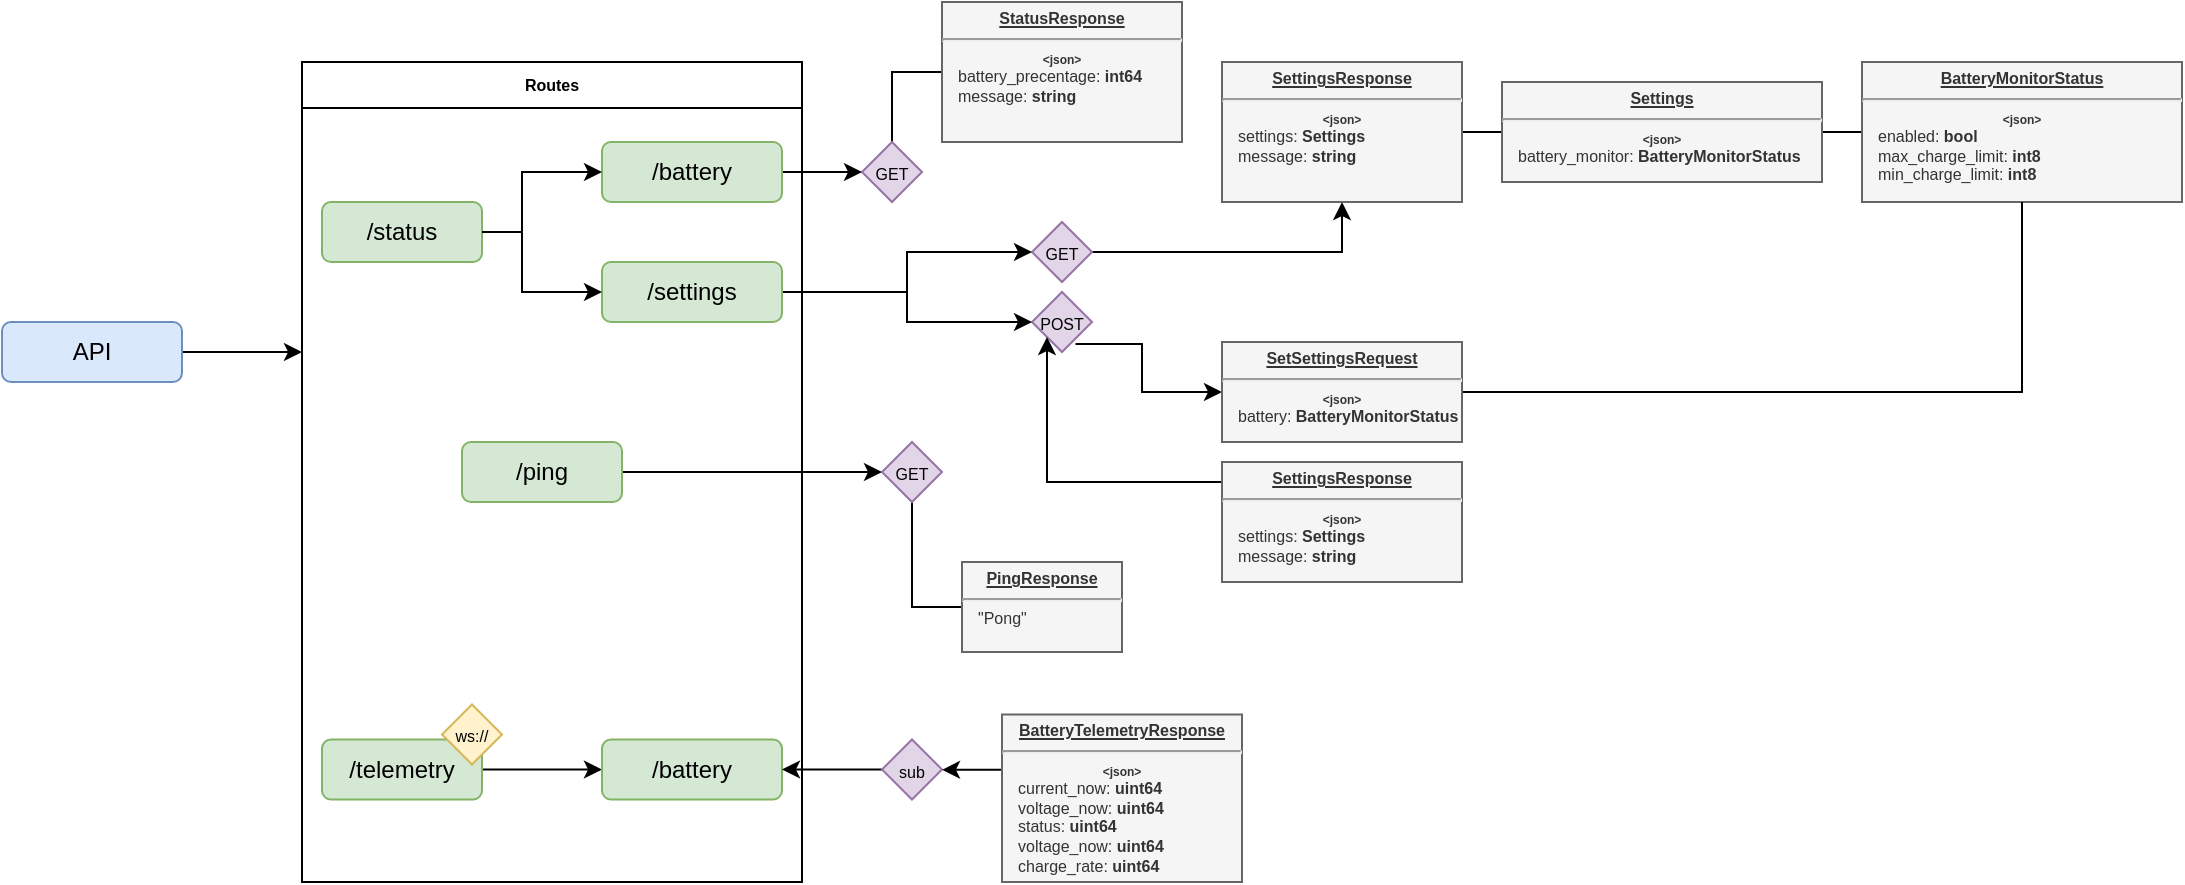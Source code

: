 <mxfile version="20.3.0" type="device"><diagram id="TpWoBPNs0fZaK88dOlvu" name="Page-1"><mxGraphModel dx="1145" dy="669" grid="1" gridSize="10" guides="1" tooltips="1" connect="1" arrows="1" fold="1" page="1" pageScale="1" pageWidth="850" pageHeight="1100" math="0" shadow="0"><root><mxCell id="0"/><mxCell id="1" parent="0"/><mxCell id="evPiBfWjDPf9LsjtE_k2-19" style="edgeStyle=orthogonalEdgeStyle;rounded=0;orthogonalLoop=1;jettySize=auto;html=1;fontSize=8;" parent="1" source="evPiBfWjDPf9LsjtE_k2-1" edge="1"><mxGeometry relative="1" as="geometry"><mxPoint x="200" y="265" as="targetPoint"/></mxGeometry></mxCell><mxCell id="evPiBfWjDPf9LsjtE_k2-1" value="API" style="rounded=1;whiteSpace=wrap;html=1;fillColor=#dae8fc;strokeColor=#6c8ebf;" parent="1" vertex="1"><mxGeometry x="50" y="250" width="90" height="30" as="geometry"/></mxCell><mxCell id="evPiBfWjDPf9LsjtE_k2-27" style="edgeStyle=orthogonalEdgeStyle;rounded=0;orthogonalLoop=1;jettySize=auto;html=1;entryX=0;entryY=0.5;entryDx=0;entryDy=0;fontSize=8;endArrow=none;endFill=0;exitX=0.5;exitY=1;exitDx=0;exitDy=0;" parent="1" source="evPiBfWjDPf9LsjtE_k2-12" target="evPiBfWjDPf9LsjtE_k2-25" edge="1"><mxGeometry relative="1" as="geometry"/></mxCell><mxCell id="evPiBfWjDPf9LsjtE_k2-12" value="&lt;font style=&quot;font-size: 8px;&quot;&gt;GET&lt;/font&gt;" style="rhombus;whiteSpace=wrap;html=1;fillColor=#e1d5e7;strokeColor=#9673a6;" parent="1" vertex="1"><mxGeometry x="490" y="310" width="30" height="30" as="geometry"/></mxCell><mxCell id="evPiBfWjDPf9LsjtE_k2-13" style="edgeStyle=orthogonalEdgeStyle;rounded=0;orthogonalLoop=1;jettySize=auto;html=1;entryX=0;entryY=0.5;entryDx=0;entryDy=0;fontSize=8;" parent="1" source="evPiBfWjDPf9LsjtE_k2-9" target="evPiBfWjDPf9LsjtE_k2-12" edge="1"><mxGeometry relative="1" as="geometry"/></mxCell><mxCell id="evPiBfWjDPf9LsjtE_k2-25" value="&lt;p style=&quot;margin: 4px 0px 0px; text-decoration: underline; font-size: 8px;&quot;&gt;&lt;b&gt;PingResponse&lt;/b&gt;&lt;/p&gt;&lt;hr style=&quot;font-size: 8px;&quot;&gt;&lt;p style=&quot;text-align: left; margin: 0px 0px 0px 8px; font-size: 8px;&quot;&gt;&quot;Pong&quot;&lt;/p&gt;" style="verticalAlign=top;align=center;overflow=fill;fontSize=8;fontFamily=Helvetica;html=1;fillColor=#f5f5f5;fontColor=#333333;strokeColor=#666666;" parent="1" vertex="1"><mxGeometry x="530" y="370" width="80" height="45" as="geometry"/></mxCell><mxCell id="evPiBfWjDPf9LsjtE_k2-31" style="edgeStyle=orthogonalEdgeStyle;rounded=0;orthogonalLoop=1;jettySize=auto;html=1;entryX=0;entryY=0.5;entryDx=0;entryDy=0;fontSize=6;endArrow=none;endFill=0;exitX=0.5;exitY=0;exitDx=0;exitDy=0;" parent="1" source="evPiBfWjDPf9LsjtE_k2-28" target="evPiBfWjDPf9LsjtE_k2-30" edge="1"><mxGeometry relative="1" as="geometry"/></mxCell><mxCell id="evPiBfWjDPf9LsjtE_k2-28" value="&lt;font style=&quot;font-size: 8px;&quot;&gt;GET&lt;/font&gt;" style="rhombus;whiteSpace=wrap;html=1;fillColor=#e1d5e7;strokeColor=#9673a6;" parent="1" vertex="1"><mxGeometry x="480" y="160" width="30" height="30" as="geometry"/></mxCell><mxCell id="evPiBfWjDPf9LsjtE_k2-29" style="edgeStyle=orthogonalEdgeStyle;rounded=0;orthogonalLoop=1;jettySize=auto;html=1;entryX=0;entryY=0.5;entryDx=0;entryDy=0;fontSize=8;endArrow=classic;endFill=1;" parent="1" source="evPiBfWjDPf9LsjtE_k2-4" target="evPiBfWjDPf9LsjtE_k2-28" edge="1"><mxGeometry relative="1" as="geometry"/></mxCell><mxCell id="evPiBfWjDPf9LsjtE_k2-30" value="&lt;p style=&quot;margin: 4px 0px 0px; text-decoration: underline; font-size: 8px;&quot;&gt;&lt;b&gt;StatusResponse&lt;/b&gt;&lt;/p&gt;&lt;hr style=&quot;font-size: 8px;&quot;&gt;&lt;font style=&quot;font-size: 6px;&quot;&gt;&lt;b&gt;&amp;lt;json&amp;gt;&lt;/b&gt;&lt;/font&gt;&lt;p style=&quot;text-align: left; margin: 0px 0px 0px 8px;&quot;&gt;battery_precentage:&amp;nbsp;&lt;b&gt;int64&lt;/b&gt;&lt;br&gt;&lt;/p&gt;&lt;p style=&quot;text-align: left; margin: 0px 0px 0px 8px;&quot;&gt;message: &lt;b&gt;string&lt;/b&gt;&lt;/p&gt;" style="verticalAlign=top;align=center;overflow=fill;fontSize=8;fontFamily=Helvetica;html=1;fillColor=#f5f5f5;fontColor=#333333;strokeColor=#666666;" parent="1" vertex="1"><mxGeometry x="520" y="90" width="120" height="70" as="geometry"/></mxCell><mxCell id="evPiBfWjDPf9LsjtE_k2-40" style="edgeStyle=orthogonalEdgeStyle;rounded=0;orthogonalLoop=1;jettySize=auto;html=1;entryX=0.5;entryY=1;entryDx=0;entryDy=0;fontSize=6;endArrow=classic;endFill=1;" parent="1" source="evPiBfWjDPf9LsjtE_k2-33" target="evPiBfWjDPf9LsjtE_k2-37" edge="1"><mxGeometry relative="1" as="geometry"/></mxCell><mxCell id="evPiBfWjDPf9LsjtE_k2-33" value="&lt;font style=&quot;font-size: 8px;&quot;&gt;GET&lt;/font&gt;" style="rhombus;whiteSpace=wrap;html=1;fillColor=#e1d5e7;strokeColor=#9673a6;" parent="1" vertex="1"><mxGeometry x="565" y="200" width="30" height="30" as="geometry"/></mxCell><mxCell id="evPiBfWjDPf9LsjtE_k2-46" style="edgeStyle=orthogonalEdgeStyle;rounded=0;orthogonalLoop=1;jettySize=auto;html=1;fontSize=6;endArrow=classic;endFill=1;exitX=0.725;exitY=0.868;exitDx=0;exitDy=0;exitPerimeter=0;" parent="1" source="evPiBfWjDPf9LsjtE_k2-34" target="evPiBfWjDPf9LsjtE_k2-44" edge="1"><mxGeometry relative="1" as="geometry"><Array as="points"><mxPoint x="620" y="261"/><mxPoint x="620" y="285"/></Array></mxGeometry></mxCell><mxCell id="evPiBfWjDPf9LsjtE_k2-34" value="&lt;font style=&quot;font-size: 8px;&quot;&gt;POST&lt;/font&gt;" style="rhombus;whiteSpace=wrap;html=1;fillColor=#e1d5e7;strokeColor=#9673a6;" parent="1" vertex="1"><mxGeometry x="565" y="235" width="30" height="30" as="geometry"/></mxCell><mxCell id="evPiBfWjDPf9LsjtE_k2-35" style="edgeStyle=orthogonalEdgeStyle;rounded=0;orthogonalLoop=1;jettySize=auto;html=1;entryX=0;entryY=0.5;entryDx=0;entryDy=0;fontSize=6;endArrow=classic;endFill=1;" parent="1" source="evPiBfWjDPf9LsjtE_k2-5" target="evPiBfWjDPf9LsjtE_k2-33" edge="1"><mxGeometry relative="1" as="geometry"/></mxCell><mxCell id="evPiBfWjDPf9LsjtE_k2-36" style="edgeStyle=orthogonalEdgeStyle;rounded=0;orthogonalLoop=1;jettySize=auto;html=1;entryX=0;entryY=0.5;entryDx=0;entryDy=0;fontSize=6;endArrow=classic;endFill=1;" parent="1" source="evPiBfWjDPf9LsjtE_k2-5" target="evPiBfWjDPf9LsjtE_k2-34" edge="1"><mxGeometry relative="1" as="geometry"/></mxCell><mxCell id="evPiBfWjDPf9LsjtE_k2-41" style="edgeStyle=orthogonalEdgeStyle;rounded=0;orthogonalLoop=1;jettySize=auto;html=1;entryX=0;entryY=0.5;entryDx=0;entryDy=0;fontSize=6;endArrow=none;endFill=0;" parent="1" source="evPiBfWjDPf9LsjtE_k2-37" target="evPiBfWjDPf9LsjtE_k2-38" edge="1"><mxGeometry relative="1" as="geometry"/></mxCell><mxCell id="evPiBfWjDPf9LsjtE_k2-37" value="&lt;p style=&quot;margin: 4px 0px 0px; text-decoration: underline; font-size: 8px;&quot;&gt;&lt;b&gt;SettingsResponse&lt;/b&gt;&lt;/p&gt;&lt;hr style=&quot;font-size: 8px;&quot;&gt;&lt;font style=&quot;font-size: 6px;&quot;&gt;&lt;b&gt;&amp;lt;json&amp;gt;&lt;/b&gt;&lt;/font&gt;&lt;p style=&quot;text-align: left; margin: 0px 0px 0px 8px;&quot;&gt;settings:&amp;nbsp;&lt;b&gt;Settings&lt;/b&gt;&lt;br&gt;&lt;/p&gt;&lt;p style=&quot;text-align: left; margin: 0px 0px 0px 8px;&quot;&gt;message: &lt;b&gt;string&lt;/b&gt;&lt;/p&gt;" style="verticalAlign=top;align=center;overflow=fill;fontSize=8;fontFamily=Helvetica;html=1;fillColor=#f5f5f5;fontColor=#333333;strokeColor=#666666;" parent="1" vertex="1"><mxGeometry x="660" y="120" width="120" height="70" as="geometry"/></mxCell><mxCell id="evPiBfWjDPf9LsjtE_k2-43" style="edgeStyle=orthogonalEdgeStyle;rounded=0;orthogonalLoop=1;jettySize=auto;html=1;entryX=0;entryY=0.5;entryDx=0;entryDy=0;fontSize=6;endArrow=none;endFill=0;" parent="1" source="evPiBfWjDPf9LsjtE_k2-38" target="evPiBfWjDPf9LsjtE_k2-42" edge="1"><mxGeometry relative="1" as="geometry"/></mxCell><mxCell id="evPiBfWjDPf9LsjtE_k2-38" value="&lt;p style=&quot;margin: 4px 0px 0px; text-decoration: underline; font-size: 8px;&quot;&gt;&lt;b&gt;Settings&lt;/b&gt;&lt;/p&gt;&lt;hr style=&quot;font-size: 8px;&quot;&gt;&lt;font style=&quot;font-size: 6px;&quot;&gt;&lt;b&gt;&amp;lt;json&amp;gt;&lt;/b&gt;&lt;/font&gt;&lt;p style=&quot;text-align: left; margin: 0px 0px 0px 8px;&quot;&gt;battery_monitor:&amp;nbsp;&lt;b&gt;BatteryMonitorStatus&lt;/b&gt;&lt;br&gt;&lt;/p&gt;&lt;p style=&quot;text-align: left; margin: 0px 0px 0px 8px;&quot;&gt;&lt;br&gt;&lt;/p&gt;" style="verticalAlign=top;align=center;overflow=fill;fontSize=8;fontFamily=Helvetica;html=1;fillColor=#f5f5f5;fontColor=#333333;strokeColor=#666666;" parent="1" vertex="1"><mxGeometry x="800" y="130" width="160" height="50" as="geometry"/></mxCell><mxCell id="evPiBfWjDPf9LsjtE_k2-42" value="&lt;p style=&quot;margin: 4px 0px 0px;&quot;&gt;&lt;b&gt;&lt;u&gt;BatteryMonitorStatus&lt;/u&gt;&lt;/b&gt;&lt;br&gt;&lt;/p&gt;&lt;hr style=&quot;font-size: 8px;&quot;&gt;&lt;font style=&quot;font-size: 6px;&quot;&gt;&lt;b&gt;&amp;lt;json&amp;gt;&lt;/b&gt;&lt;/font&gt;&lt;p style=&quot;text-align: left; margin: 0px 0px 0px 8px;&quot;&gt;enabled:&amp;nbsp;&lt;b&gt;bool&lt;/b&gt;&lt;br&gt;&lt;/p&gt;&lt;p style=&quot;text-align: left; margin: 0px 0px 0px 8px;&quot;&gt;max_charge_limit: &lt;b&gt;int8&lt;/b&gt;&lt;/p&gt;&lt;p style=&quot;text-align: left; margin: 0px 0px 0px 8px;&quot;&gt;min_charge_limit: &lt;b&gt;int8&lt;/b&gt;&lt;br&gt;&lt;/p&gt;&lt;p style=&quot;text-align: left; margin: 0px 0px 0px 8px;&quot;&gt;&lt;br&gt;&lt;/p&gt;" style="verticalAlign=top;align=center;overflow=fill;fontSize=8;fontFamily=Helvetica;html=1;fillColor=#f5f5f5;fontColor=#333333;strokeColor=#666666;" parent="1" vertex="1"><mxGeometry x="980" y="120" width="160" height="70" as="geometry"/></mxCell><mxCell id="evPiBfWjDPf9LsjtE_k2-45" style="edgeStyle=orthogonalEdgeStyle;rounded=0;orthogonalLoop=1;jettySize=auto;html=1;entryX=0.5;entryY=1;entryDx=0;entryDy=0;fontSize=6;endArrow=none;endFill=0;" parent="1" source="evPiBfWjDPf9LsjtE_k2-44" target="evPiBfWjDPf9LsjtE_k2-42" edge="1"><mxGeometry relative="1" as="geometry"/></mxCell><mxCell id="evPiBfWjDPf9LsjtE_k2-44" value="&lt;p style=&quot;margin: 4px 0px 0px;&quot;&gt;&lt;b&gt;&lt;u&gt;SetSettingsRequest&lt;/u&gt;&lt;/b&gt;&lt;br&gt;&lt;/p&gt;&lt;hr style=&quot;font-size: 8px;&quot;&gt;&lt;font style=&quot;font-size: 6px;&quot;&gt;&lt;b&gt;&amp;lt;json&amp;gt;&lt;/b&gt;&lt;/font&gt;&lt;p style=&quot;text-align: left; margin: 0px 0px 0px 8px;&quot;&gt;battery:&amp;nbsp;&lt;b&gt;BatteryMonitorStatus&lt;/b&gt;&lt;/p&gt;" style="verticalAlign=top;align=center;overflow=fill;fontSize=8;fontFamily=Helvetica;html=1;fillColor=#f5f5f5;fontColor=#333333;strokeColor=#666666;" parent="1" vertex="1"><mxGeometry x="660" y="260" width="120" height="50" as="geometry"/></mxCell><mxCell id="GnpX_Ts6U6nR622GPdcW-2" style="edgeStyle=orthogonalEdgeStyle;rounded=0;orthogonalLoop=1;jettySize=auto;html=1;entryX=0;entryY=1;entryDx=0;entryDy=0;exitX=0;exitY=0.5;exitDx=0;exitDy=0;" parent="1" source="GnpX_Ts6U6nR622GPdcW-3" target="evPiBfWjDPf9LsjtE_k2-34" edge="1"><mxGeometry relative="1" as="geometry"><mxPoint x="635" y="350" as="sourcePoint"/><Array as="points"><mxPoint x="660" y="330"/><mxPoint x="573" y="330"/></Array></mxGeometry></mxCell><mxCell id="GnpX_Ts6U6nR622GPdcW-3" value="&lt;p style=&quot;margin: 4px 0px 0px; text-decoration: underline; font-size: 8px;&quot;&gt;&lt;b&gt;SettingsResponse&lt;/b&gt;&lt;/p&gt;&lt;hr style=&quot;font-size: 8px;&quot;&gt;&lt;font style=&quot;font-size: 6px;&quot;&gt;&lt;b&gt;&amp;lt;json&amp;gt;&lt;/b&gt;&lt;/font&gt;&lt;p style=&quot;text-align: left; margin: 0px 0px 0px 8px;&quot;&gt;settings:&amp;nbsp;&lt;b&gt;Settings&lt;/b&gt;&lt;br&gt;&lt;/p&gt;&lt;p style=&quot;text-align: left; margin: 0px 0px 0px 8px;&quot;&gt;message: &lt;b&gt;string&lt;/b&gt;&lt;/p&gt;" style="verticalAlign=top;align=center;overflow=fill;fontSize=8;fontFamily=Helvetica;html=1;fillColor=#f5f5f5;fontColor=#333333;strokeColor=#666666;" parent="1" vertex="1"><mxGeometry x="660" y="320" width="120" height="60" as="geometry"/></mxCell><mxCell id="evPiBfWjDPf9LsjtE_k2-2" value="/status" style="rounded=1;whiteSpace=wrap;html=1;fillColor=#d5e8d4;strokeColor=#82b366;" parent="1" vertex="1"><mxGeometry x="210" y="190" width="80" height="30" as="geometry"/></mxCell><mxCell id="evPiBfWjDPf9LsjtE_k2-4" value="/battery" style="rounded=1;whiteSpace=wrap;html=1;fillColor=#d5e8d4;strokeColor=#82b366;" parent="1" vertex="1"><mxGeometry x="350" y="160" width="90" height="30" as="geometry"/></mxCell><mxCell id="evPiBfWjDPf9LsjtE_k2-6" style="edgeStyle=orthogonalEdgeStyle;rounded=0;orthogonalLoop=1;jettySize=auto;html=1;entryX=0;entryY=0.5;entryDx=0;entryDy=0;" parent="1" source="evPiBfWjDPf9LsjtE_k2-2" target="evPiBfWjDPf9LsjtE_k2-4" edge="1"><mxGeometry relative="1" as="geometry"><Array as="points"><mxPoint x="310" y="205"/><mxPoint x="310" y="175"/></Array></mxGeometry></mxCell><mxCell id="evPiBfWjDPf9LsjtE_k2-5" value="/settings" style="rounded=1;whiteSpace=wrap;html=1;fillColor=#d5e8d4;strokeColor=#82b366;" parent="1" vertex="1"><mxGeometry x="350" y="220" width="90" height="30" as="geometry"/></mxCell><mxCell id="evPiBfWjDPf9LsjtE_k2-7" style="edgeStyle=orthogonalEdgeStyle;rounded=0;orthogonalLoop=1;jettySize=auto;html=1;entryX=0;entryY=0.5;entryDx=0;entryDy=0;" parent="1" source="evPiBfWjDPf9LsjtE_k2-2" target="evPiBfWjDPf9LsjtE_k2-5" edge="1"><mxGeometry relative="1" as="geometry"><Array as="points"><mxPoint x="310" y="205"/><mxPoint x="310" y="235"/></Array></mxGeometry></mxCell><mxCell id="evPiBfWjDPf9LsjtE_k2-18" value="Routes" style="swimlane;fontSize=8;" parent="1" vertex="1"><mxGeometry x="200" y="120" width="250" height="410" as="geometry"><mxRectangle width="110" height="23" as="alternateBounds"/></mxGeometry></mxCell><mxCell id="evPiBfWjDPf9LsjtE_k2-9" value="/ping" style="rounded=1;whiteSpace=wrap;html=1;fillColor=#d5e8d4;strokeColor=#82b366;" parent="evPiBfWjDPf9LsjtE_k2-18" vertex="1"><mxGeometry x="80" y="190" width="80" height="30" as="geometry"/></mxCell><mxCell id="g4YWrxYkms3yse8jb8uj-2" style="edgeStyle=orthogonalEdgeStyle;rounded=0;orthogonalLoop=1;jettySize=auto;html=1;entryX=0;entryY=0.5;entryDx=0;entryDy=0;" edge="1" parent="evPiBfWjDPf9LsjtE_k2-18" source="DWouyC5cD0_IWpJ-2Ofa-1" target="g4YWrxYkms3yse8jb8uj-1"><mxGeometry relative="1" as="geometry"/></mxCell><mxCell id="DWouyC5cD0_IWpJ-2Ofa-1" value="/telemetry" style="rounded=1;whiteSpace=wrap;html=1;fillColor=#d5e8d4;strokeColor=#82b366;" parent="evPiBfWjDPf9LsjtE_k2-18" vertex="1"><mxGeometry x="10" y="338.75" width="80" height="30" as="geometry"/></mxCell><mxCell id="DWouyC5cD0_IWpJ-2Ofa-2" value="&lt;span style=&quot;font-size: 8px;&quot;&gt;ws://&lt;/span&gt;" style="rhombus;whiteSpace=wrap;html=1;fillColor=#fff2cc;strokeColor=#d6b656;" parent="evPiBfWjDPf9LsjtE_k2-18" vertex="1"><mxGeometry x="70" y="321.25" width="30" height="30" as="geometry"/></mxCell><mxCell id="g4YWrxYkms3yse8jb8uj-1" value="/battery" style="rounded=1;whiteSpace=wrap;html=1;fillColor=#d5e8d4;strokeColor=#82b366;" vertex="1" parent="evPiBfWjDPf9LsjtE_k2-18"><mxGeometry x="150" y="338.75" width="90" height="30" as="geometry"/></mxCell><mxCell id="g4YWrxYkms3yse8jb8uj-7" style="edgeStyle=orthogonalEdgeStyle;rounded=0;orthogonalLoop=1;jettySize=auto;html=1;entryX=1;entryY=0.5;entryDx=0;entryDy=0;" edge="1" parent="1" source="g4YWrxYkms3yse8jb8uj-3" target="g4YWrxYkms3yse8jb8uj-1"><mxGeometry relative="1" as="geometry"/></mxCell><mxCell id="g4YWrxYkms3yse8jb8uj-3" value="&lt;span style=&quot;font-size: 8px;&quot;&gt;sub&lt;/span&gt;" style="rhombus;whiteSpace=wrap;html=1;fillColor=#e1d5e7;strokeColor=#9673a6;" vertex="1" parent="1"><mxGeometry x="490" y="458.75" width="30" height="30" as="geometry"/></mxCell><mxCell id="g4YWrxYkms3yse8jb8uj-6" style="edgeStyle=orthogonalEdgeStyle;rounded=0;orthogonalLoop=1;jettySize=auto;html=1;entryX=1;entryY=0.5;entryDx=0;entryDy=0;exitX=0.008;exitY=0.33;exitDx=0;exitDy=0;exitPerimeter=0;" edge="1" parent="1" source="g4YWrxYkms3yse8jb8uj-5" target="g4YWrxYkms3yse8jb8uj-3"><mxGeometry relative="1" as="geometry"/></mxCell><mxCell id="g4YWrxYkms3yse8jb8uj-5" value="&lt;p style=&quot;margin: 4px 0px 0px; text-decoration: underline; font-size: 8px;&quot;&gt;&lt;b&gt;BatteryTelemetryResponse&lt;/b&gt;&lt;/p&gt;&lt;hr style=&quot;font-size: 8px;&quot;&gt;&lt;font style=&quot;font-size: 6px;&quot;&gt;&lt;b&gt;&amp;lt;json&amp;gt;&lt;/b&gt;&lt;/font&gt;&lt;p style=&quot;text-align: left; margin: 0px 0px 0px 8px;&quot;&gt;current_now:&amp;nbsp;&lt;b&gt;uint64&lt;/b&gt;&lt;br&gt;&lt;/p&gt;&lt;p style=&quot;text-align: left; margin: 0px 0px 0px 8px;&quot;&gt;voltage_now:&amp;nbsp;&lt;b&gt;uint64&lt;/b&gt;&lt;br&gt;&lt;/p&gt;&lt;p style=&quot;text-align: left; margin: 0px 0px 0px 8px;&quot;&gt;status:&amp;nbsp;&lt;b&gt;uint64&lt;/b&gt;&lt;b&gt;&lt;br&gt;&lt;/b&gt;&lt;/p&gt;&lt;p style=&quot;text-align: left; margin: 0px 0px 0px 8px;&quot;&gt;voltage_now:&amp;nbsp;&lt;b&gt;uint64&lt;/b&gt;&lt;b&gt;&lt;br&gt;&lt;/b&gt;&lt;/p&gt;&lt;p style=&quot;text-align: left; margin: 0px 0px 0px 8px;&quot;&gt;charge_rate:&amp;nbsp;&lt;b&gt;uint64&lt;/b&gt;&lt;b&gt;&lt;br&gt;&lt;/b&gt;&lt;/p&gt;" style="verticalAlign=top;align=center;overflow=fill;fontSize=8;fontFamily=Helvetica;html=1;fillColor=#f5f5f5;fontColor=#333333;strokeColor=#666666;" vertex="1" parent="1"><mxGeometry x="550" y="446.25" width="120" height="83.75" as="geometry"/></mxCell></root></mxGraphModel></diagram></mxfile>